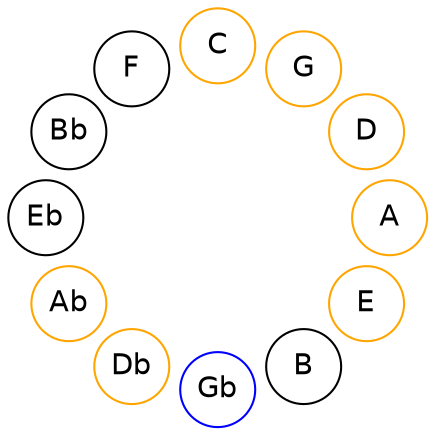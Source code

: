 
graph {

layout = circo;
mindist = .1

node [shape = circle, fontname = Helvetica, margin = 0]
edge [style=invis]

subgraph 1 {
	E -- B -- Gb -- Db -- Ab -- Eb -- Bb -- F -- C -- G -- D -- A -- E
}

E [color=orange];
Gb [color=blue];
Db [color=orange];
Ab [color=orange];
C [color=orange];
G [color=orange];
D [color=orange];
A [color=orange];
}
